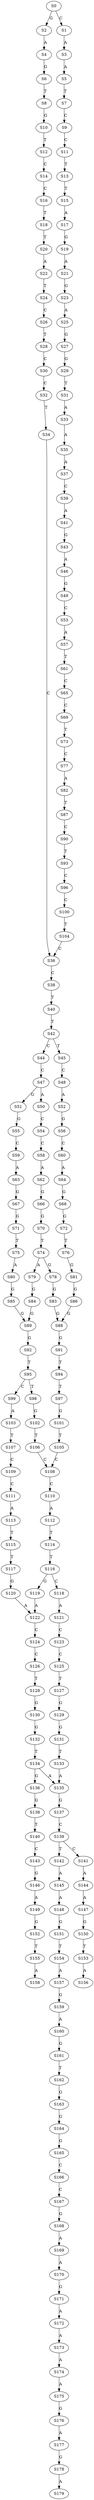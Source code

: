 strict digraph  {
	S0 -> S1 [ label = C ];
	S0 -> S2 [ label = G ];
	S1 -> S3 [ label = A ];
	S2 -> S4 [ label = A ];
	S3 -> S5 [ label = A ];
	S4 -> S6 [ label = G ];
	S5 -> S7 [ label = T ];
	S6 -> S8 [ label = T ];
	S7 -> S9 [ label = C ];
	S8 -> S10 [ label = G ];
	S9 -> S11 [ label = C ];
	S10 -> S12 [ label = T ];
	S11 -> S13 [ label = T ];
	S12 -> S14 [ label = C ];
	S13 -> S15 [ label = T ];
	S14 -> S16 [ label = C ];
	S15 -> S17 [ label = A ];
	S16 -> S18 [ label = T ];
	S17 -> S19 [ label = G ];
	S18 -> S20 [ label = T ];
	S19 -> S21 [ label = A ];
	S20 -> S22 [ label = A ];
	S21 -> S23 [ label = G ];
	S22 -> S24 [ label = T ];
	S23 -> S25 [ label = A ];
	S24 -> S26 [ label = C ];
	S25 -> S27 [ label = G ];
	S26 -> S28 [ label = T ];
	S27 -> S29 [ label = G ];
	S28 -> S30 [ label = C ];
	S29 -> S31 [ label = T ];
	S30 -> S32 [ label = C ];
	S31 -> S33 [ label = A ];
	S32 -> S34 [ label = T ];
	S33 -> S35 [ label = A ];
	S34 -> S36 [ label = C ];
	S35 -> S37 [ label = A ];
	S36 -> S38 [ label = C ];
	S37 -> S39 [ label = C ];
	S38 -> S40 [ label = T ];
	S39 -> S41 [ label = A ];
	S40 -> S42 [ label = T ];
	S41 -> S43 [ label = G ];
	S42 -> S44 [ label = C ];
	S42 -> S45 [ label = T ];
	S43 -> S46 [ label = A ];
	S44 -> S47 [ label = C ];
	S45 -> S48 [ label = C ];
	S46 -> S49 [ label = G ];
	S47 -> S50 [ label = A ];
	S47 -> S51 [ label = G ];
	S48 -> S52 [ label = A ];
	S49 -> S53 [ label = C ];
	S50 -> S54 [ label = C ];
	S51 -> S55 [ label = G ];
	S52 -> S56 [ label = G ];
	S53 -> S57 [ label = A ];
	S54 -> S58 [ label = C ];
	S55 -> S59 [ label = C ];
	S56 -> S60 [ label = C ];
	S57 -> S61 [ label = T ];
	S58 -> S62 [ label = A ];
	S59 -> S63 [ label = A ];
	S60 -> S64 [ label = A ];
	S61 -> S65 [ label = C ];
	S62 -> S66 [ label = G ];
	S63 -> S67 [ label = G ];
	S64 -> S68 [ label = G ];
	S65 -> S69 [ label = C ];
	S66 -> S70 [ label = G ];
	S67 -> S71 [ label = G ];
	S68 -> S72 [ label = G ];
	S69 -> S73 [ label = T ];
	S70 -> S74 [ label = T ];
	S71 -> S75 [ label = T ];
	S72 -> S76 [ label = T ];
	S73 -> S77 [ label = C ];
	S74 -> S78 [ label = G ];
	S74 -> S79 [ label = A ];
	S75 -> S80 [ label = A ];
	S76 -> S81 [ label = G ];
	S77 -> S82 [ label = A ];
	S78 -> S83 [ label = G ];
	S79 -> S84 [ label = G ];
	S80 -> S85 [ label = G ];
	S81 -> S86 [ label = G ];
	S82 -> S87 [ label = T ];
	S83 -> S88 [ label = G ];
	S84 -> S89 [ label = G ];
	S85 -> S89 [ label = G ];
	S86 -> S88 [ label = G ];
	S87 -> S90 [ label = C ];
	S88 -> S91 [ label = G ];
	S89 -> S92 [ label = G ];
	S90 -> S93 [ label = T ];
	S91 -> S94 [ label = T ];
	S92 -> S95 [ label = T ];
	S93 -> S96 [ label = C ];
	S94 -> S97 [ label = T ];
	S95 -> S98 [ label = T ];
	S95 -> S99 [ label = C ];
	S96 -> S100 [ label = C ];
	S97 -> S101 [ label = G ];
	S98 -> S102 [ label = G ];
	S99 -> S103 [ label = A ];
	S100 -> S104 [ label = T ];
	S101 -> S105 [ label = T ];
	S102 -> S106 [ label = T ];
	S103 -> S107 [ label = T ];
	S104 -> S36 [ label = C ];
	S105 -> S108 [ label = C ];
	S106 -> S108 [ label = C ];
	S107 -> S109 [ label = C ];
	S108 -> S110 [ label = C ];
	S109 -> S111 [ label = C ];
	S110 -> S112 [ label = A ];
	S111 -> S113 [ label = A ];
	S112 -> S114 [ label = T ];
	S113 -> S115 [ label = T ];
	S114 -> S116 [ label = T ];
	S115 -> S117 [ label = T ];
	S116 -> S118 [ label = C ];
	S116 -> S119 [ label = G ];
	S117 -> S120 [ label = G ];
	S118 -> S121 [ label = A ];
	S119 -> S122 [ label = A ];
	S120 -> S122 [ label = A ];
	S121 -> S123 [ label = C ];
	S122 -> S124 [ label = C ];
	S123 -> S125 [ label = C ];
	S124 -> S126 [ label = C ];
	S125 -> S127 [ label = T ];
	S126 -> S128 [ label = T ];
	S127 -> S129 [ label = G ];
	S128 -> S130 [ label = G ];
	S129 -> S131 [ label = G ];
	S130 -> S132 [ label = G ];
	S131 -> S133 [ label = T ];
	S132 -> S134 [ label = T ];
	S133 -> S135 [ label = A ];
	S134 -> S136 [ label = G ];
	S134 -> S135 [ label = A ];
	S135 -> S137 [ label = G ];
	S136 -> S138 [ label = G ];
	S137 -> S139 [ label = C ];
	S138 -> S140 [ label = T ];
	S139 -> S141 [ label = C ];
	S139 -> S142 [ label = T ];
	S140 -> S143 [ label = C ];
	S141 -> S144 [ label = A ];
	S142 -> S145 [ label = A ];
	S143 -> S146 [ label = G ];
	S144 -> S147 [ label = A ];
	S145 -> S148 [ label = A ];
	S146 -> S149 [ label = A ];
	S147 -> S150 [ label = G ];
	S148 -> S151 [ label = G ];
	S149 -> S152 [ label = G ];
	S150 -> S153 [ label = T ];
	S151 -> S154 [ label = T ];
	S152 -> S155 [ label = T ];
	S153 -> S156 [ label = A ];
	S154 -> S157 [ label = A ];
	S155 -> S158 [ label = A ];
	S157 -> S159 [ label = G ];
	S159 -> S160 [ label = A ];
	S160 -> S161 [ label = G ];
	S161 -> S162 [ label = T ];
	S162 -> S163 [ label = G ];
	S163 -> S164 [ label = G ];
	S164 -> S165 [ label = G ];
	S165 -> S166 [ label = C ];
	S166 -> S167 [ label = C ];
	S167 -> S168 [ label = G ];
	S168 -> S169 [ label = A ];
	S169 -> S170 [ label = A ];
	S170 -> S171 [ label = G ];
	S171 -> S172 [ label = A ];
	S172 -> S173 [ label = A ];
	S173 -> S174 [ label = A ];
	S174 -> S175 [ label = A ];
	S175 -> S176 [ label = G ];
	S176 -> S177 [ label = A ];
	S177 -> S178 [ label = G ];
	S178 -> S179 [ label = A ];
}
